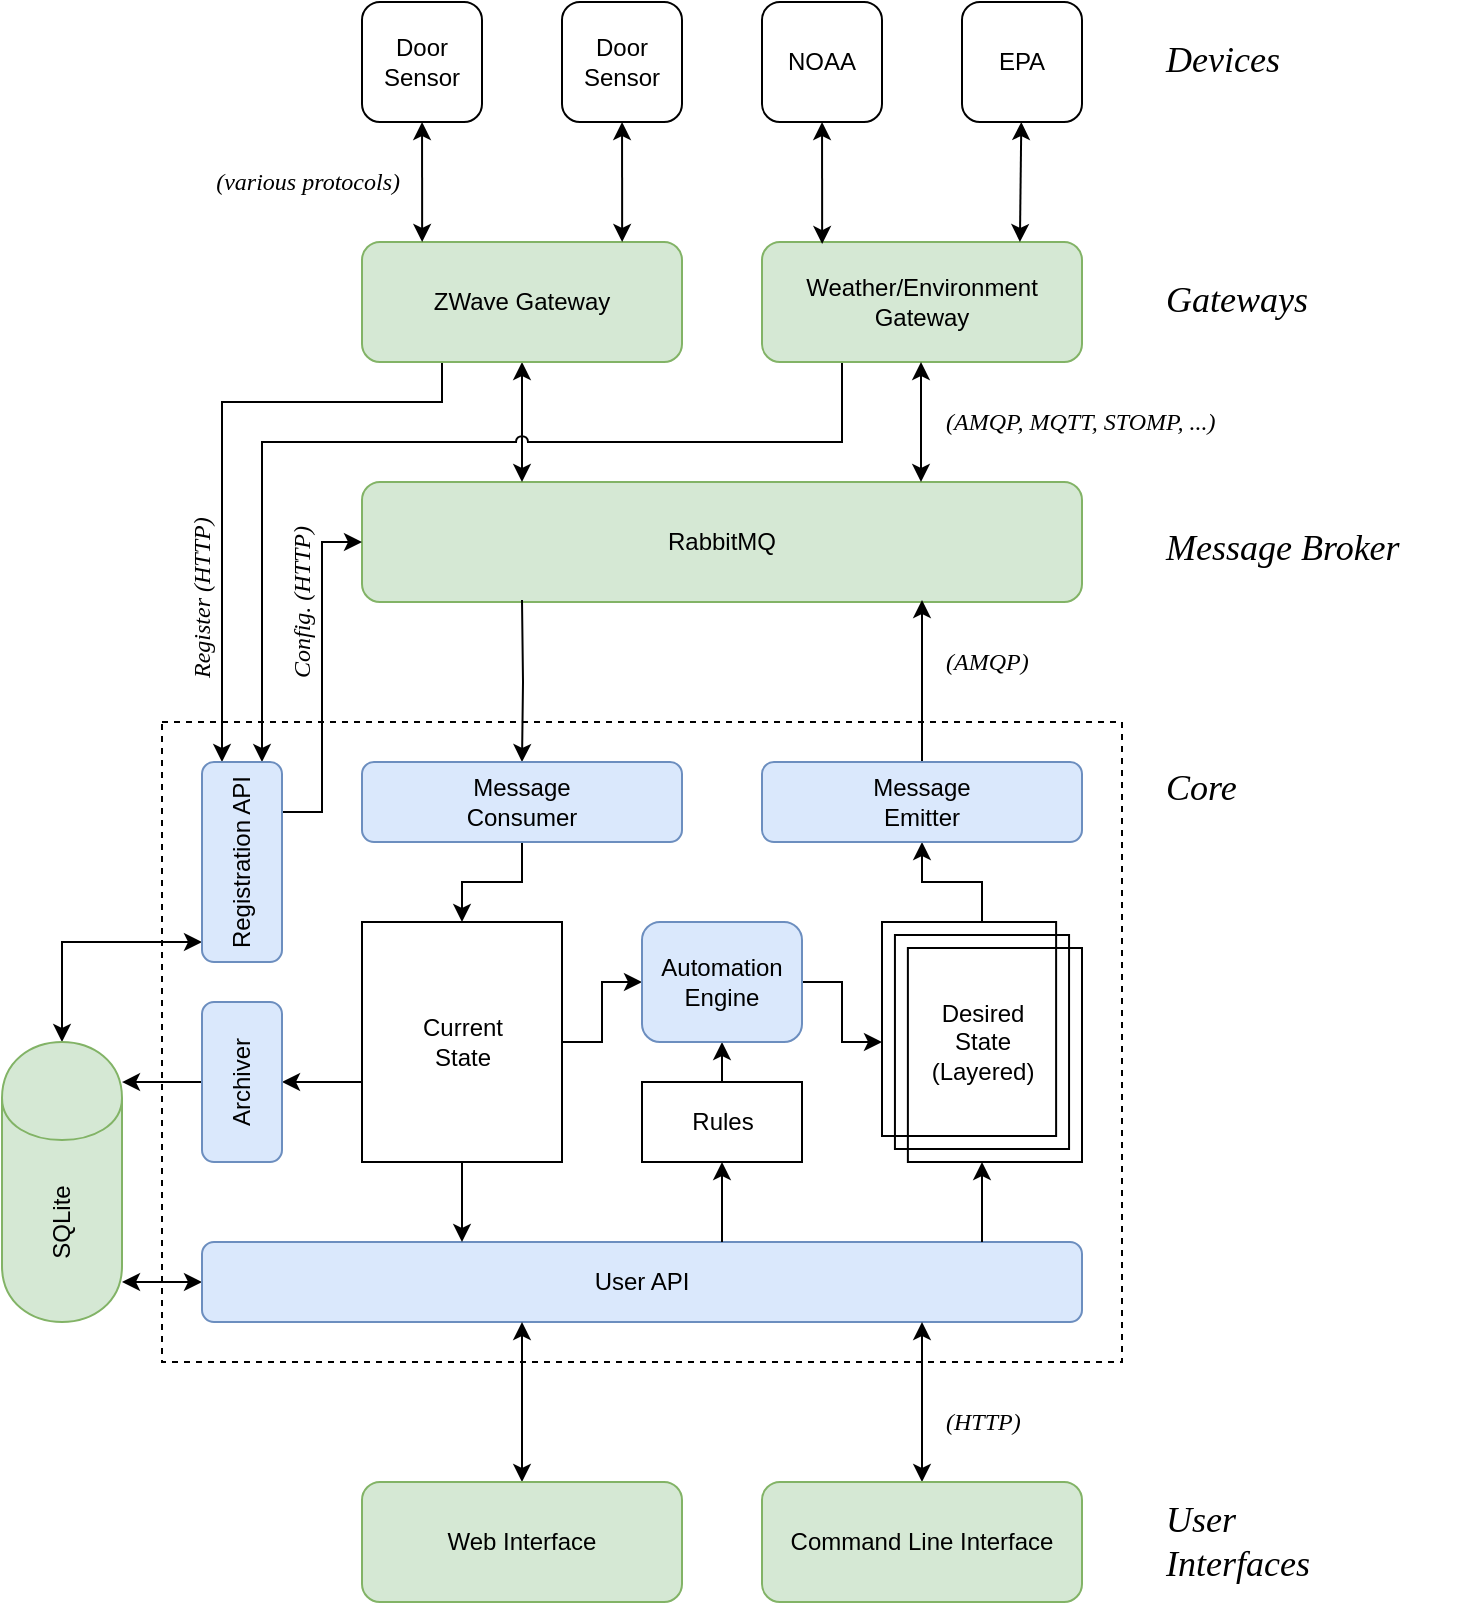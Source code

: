 <mxfile version="13.3.9" type="device"><diagram id="nyFlotmh9oRMmqSYARnF" name="Page-1"><mxGraphModel dx="946" dy="725" grid="1" gridSize="10" guides="1" tooltips="1" connect="1" arrows="1" fold="1" page="1" pageScale="1" pageWidth="850" pageHeight="1100" math="0" shadow="0"><root><mxCell id="0"/><mxCell id="1" parent="0"/><mxCell id="R3oFiwPBxOHr03Vyc30n-56" value="" style="rounded=0;whiteSpace=wrap;html=1;align=left;fillColor=none;dashed=1;" parent="1" vertex="1"><mxGeometry x="160" y="440" width="480" height="320" as="geometry"/></mxCell><mxCell id="MtfKd6-NrAOQEtamVdi_-2" value="RabbitMQ" style="rounded=1;whiteSpace=wrap;html=1;fillColor=#d5e8d4;strokeColor=#82b366;" parent="1" vertex="1"><mxGeometry x="260" y="320" width="360" height="60" as="geometry"/></mxCell><mxCell id="R3oFiwPBxOHr03Vyc30n-76" value="" style="edgeStyle=orthogonalEdgeStyle;rounded=0;jumpStyle=arc;orthogonalLoop=1;jettySize=auto;html=1;startArrow=classic;startFill=1;endArrow=classic;endFill=1;" parent="1" source="MtfKd6-NrAOQEtamVdi_-3" edge="1"><mxGeometry relative="1" as="geometry"><Array as="points"><mxPoint x="140" y="720"/></Array><mxPoint x="140" y="720" as="targetPoint"/></mxGeometry></mxCell><mxCell id="MtfKd6-NrAOQEtamVdi_-3" value="User API" style="rounded=1;whiteSpace=wrap;html=1;fillColor=#dae8fc;strokeColor=#6c8ebf;" parent="1" vertex="1"><mxGeometry x="180" y="700" width="440" height="40" as="geometry"/></mxCell><mxCell id="MtfKd6-NrAOQEtamVdi_-131" value="" style="edgeStyle=none;rounded=0;orthogonalLoop=1;jettySize=auto;html=1;startArrow=classic;startFill=1;endArrow=classic;endFill=1;" parent="1" source="MtfKd6-NrAOQEtamVdi_-15" edge="1"><mxGeometry relative="1" as="geometry"><mxPoint x="340" y="740" as="targetPoint"/></mxGeometry></mxCell><mxCell id="MtfKd6-NrAOQEtamVdi_-15" value="Web Interface&lt;br&gt;" style="rounded=1;whiteSpace=wrap;html=1;fillColor=#d5e8d4;strokeColor=#82b366;" parent="1" vertex="1"><mxGeometry x="260" y="820" width="160" height="60" as="geometry"/></mxCell><mxCell id="MtfKd6-NrAOQEtamVdi_-130" value="" style="edgeStyle=none;rounded=0;orthogonalLoop=1;jettySize=auto;html=1;startArrow=classic;startFill=1;endArrow=classic;endFill=1;" parent="1" source="MtfKd6-NrAOQEtamVdi_-23" edge="1"><mxGeometry relative="1" as="geometry"><mxPoint x="540" y="740" as="targetPoint"/></mxGeometry></mxCell><mxCell id="MtfKd6-NrAOQEtamVdi_-23" value="Command Line Interface&lt;br&gt;" style="rounded=1;whiteSpace=wrap;html=1;fillColor=#d5e8d4;align=center;strokeColor=#82b366;" parent="1" vertex="1"><mxGeometry x="460" y="820" width="160" height="60" as="geometry"/></mxCell><mxCell id="R3oFiwPBxOHr03Vyc30n-23" value="" style="edgeStyle=orthogonalEdgeStyle;rounded=0;orthogonalLoop=1;jettySize=auto;html=1;" parent="1" source="MtfKd6-NrAOQEtamVdi_-30" target="R3oFiwPBxOHr03Vyc30n-9" edge="1"><mxGeometry relative="1" as="geometry"/></mxCell><mxCell id="R3oFiwPBxOHr03Vyc30n-52" value="" style="edgeStyle=orthogonalEdgeStyle;rounded=0;jumpStyle=arc;orthogonalLoop=1;jettySize=auto;html=1;startArrow=classic;startFill=1;endArrow=none;endFill=0;" parent="1" source="MtfKd6-NrAOQEtamVdi_-30" target="MtfKd6-NrAOQEtamVdi_-3" edge="1"><mxGeometry relative="1" as="geometry"><Array as="points"><mxPoint x="570" y="690"/><mxPoint x="570" y="690"/></Array></mxGeometry></mxCell><mxCell id="MtfKd6-NrAOQEtamVdi_-30" value="Desired&lt;br&gt;State &lt;br&gt;(Layered)" style="verticalLabelPosition=middle;verticalAlign=middle;html=1;shape=mxgraph.basic.layered_rect;dx=12.94;outlineConnect=0;fillColor=none;align=center;labelPosition=center;horizontal=1;" parent="1" vertex="1"><mxGeometry x="520" y="540" width="100" height="120" as="geometry"/></mxCell><mxCell id="R3oFiwPBxOHr03Vyc30n-51" value="" style="edgeStyle=orthogonalEdgeStyle;rounded=0;jumpStyle=arc;orthogonalLoop=1;jettySize=auto;html=1;startArrow=none;startFill=0;endArrow=classic;endFill=1;" parent="1" source="MtfKd6-NrAOQEtamVdi_-35" target="MtfKd6-NrAOQEtamVdi_-3" edge="1"><mxGeometry relative="1" as="geometry"><Array as="points"><mxPoint x="310" y="690"/><mxPoint x="310" y="690"/></Array></mxGeometry></mxCell><mxCell id="R3oFiwPBxOHr03Vyc30n-54" value="" style="edgeStyle=orthogonalEdgeStyle;rounded=0;jumpStyle=arc;orthogonalLoop=1;jettySize=auto;html=1;startArrow=none;startFill=0;endArrow=classic;endFill=1;" parent="1" source="MtfKd6-NrAOQEtamVdi_-35" target="MtfKd6-NrAOQEtamVdi_-88" edge="1"><mxGeometry relative="1" as="geometry"/></mxCell><mxCell id="QWrvrW-KcpCRDIlNzF4v-7" value="" style="edgeStyle=orthogonalEdgeStyle;rounded=0;orthogonalLoop=1;jettySize=auto;html=1;startArrow=none;startFill=0;" edge="1" parent="1" target="QWrvrW-KcpCRDIlNzF4v-6"><mxGeometry relative="1" as="geometry"><mxPoint x="261" y="620" as="sourcePoint"/><Array as="points"><mxPoint x="261" y="620"/></Array></mxGeometry></mxCell><mxCell id="MtfKd6-NrAOQEtamVdi_-35" value="Current&lt;br&gt;State" style="verticalLabelPosition=middle;verticalAlign=middle;html=1;shape=mxgraph.basic.rect;fillColor=#ffffff;fillColor2=none;strokeColor=#000000;strokeWidth=1;size=20;indent=5;align=center;labelPosition=center;horizontal=1;" parent="1" vertex="1"><mxGeometry x="260" y="540" width="100" height="120" as="geometry"/></mxCell><mxCell id="MtfKd6-NrAOQEtamVdi_-112" value="" style="edgeStyle=none;rounded=0;orthogonalLoop=1;jettySize=auto;html=1;startArrow=none;startFill=0;endArrow=classic;endFill=1;" parent="1" source="MtfKd6-NrAOQEtamVdi_-87" target="MtfKd6-NrAOQEtamVdi_-88" edge="1"><mxGeometry relative="1" as="geometry"/></mxCell><mxCell id="R3oFiwPBxOHr03Vyc30n-50" value="" style="edgeStyle=orthogonalEdgeStyle;rounded=0;jumpStyle=arc;orthogonalLoop=1;jettySize=auto;html=1;startArrow=classic;startFill=1;endArrow=none;endFill=0;" parent="1" source="MtfKd6-NrAOQEtamVdi_-87" target="MtfKd6-NrAOQEtamVdi_-3" edge="1"><mxGeometry relative="1" as="geometry"><Array as="points"><mxPoint x="440" y="680"/><mxPoint x="440" y="680"/></Array></mxGeometry></mxCell><mxCell id="MtfKd6-NrAOQEtamVdi_-87" value="Rules&lt;br&gt;" style="verticalLabelPosition=middle;verticalAlign=middle;html=1;shape=mxgraph.basic.rect;fillColor=#ffffff;fillColor2=none;strokeColor=#000000;strokeWidth=1;size=20;indent=5;align=center;labelPosition=center;" parent="1" vertex="1"><mxGeometry x="400" y="620" width="80" height="40" as="geometry"/></mxCell><mxCell id="R3oFiwPBxOHr03Vyc30n-14" value="" style="edgeStyle=orthogonalEdgeStyle;rounded=0;orthogonalLoop=1;jettySize=auto;html=1;" parent="1" source="MtfKd6-NrAOQEtamVdi_-88" target="MtfKd6-NrAOQEtamVdi_-30" edge="1"><mxGeometry relative="1" as="geometry"/></mxCell><mxCell id="MtfKd6-NrAOQEtamVdi_-88" value="Automation&lt;br&gt;Engine&lt;br&gt;" style="rounded=1;whiteSpace=wrap;html=1;fillColor=#dae8fc;align=center;strokeColor=#6c8ebf;" parent="1" vertex="1"><mxGeometry x="400" y="540" width="80" height="60" as="geometry"/></mxCell><mxCell id="MtfKd6-NrAOQEtamVdi_-129" value="" style="edgeStyle=none;rounded=0;orthogonalLoop=1;jettySize=auto;html=1;startArrow=classic;startFill=1;endArrow=classic;endFill=1;" parent="1" source="MtfKd6-NrAOQEtamVdi_-122" edge="1"><mxGeometry relative="1" as="geometry"><mxPoint x="340" y="320" as="targetPoint"/></mxGeometry></mxCell><mxCell id="R3oFiwPBxOHr03Vyc30n-36" style="edgeStyle=orthogonalEdgeStyle;rounded=0;jumpStyle=arc;orthogonalLoop=1;jettySize=auto;html=1;exitX=0.25;exitY=1;exitDx=0;exitDy=0;entryX=0.25;entryY=0;entryDx=0;entryDy=0;startArrow=none;startFill=0;" parent="1" source="MtfKd6-NrAOQEtamVdi_-122" target="R3oFiwPBxOHr03Vyc30n-28" edge="1"><mxGeometry relative="1" as="geometry"><Array as="points"><mxPoint x="300" y="280"/><mxPoint x="190" y="280"/></Array></mxGeometry></mxCell><mxCell id="MtfKd6-NrAOQEtamVdi_-122" value="ZWave Gateway&lt;br&gt;" style="rounded=1;whiteSpace=wrap;html=1;fillColor=#d5e8d4;strokeColor=#82b366;" parent="1" vertex="1"><mxGeometry x="260" y="200" width="160" height="60" as="geometry"/></mxCell><mxCell id="MtfKd6-NrAOQEtamVdi_-126" value="" style="edgeStyle=none;rounded=0;orthogonalLoop=1;jettySize=auto;html=1;startArrow=classic;startFill=1;endArrow=classic;endFill=1;entryX=0.188;entryY=0;entryDx=0;entryDy=0;entryPerimeter=0;" parent="1" source="MtfKd6-NrAOQEtamVdi_-123" target="MtfKd6-NrAOQEtamVdi_-122" edge="1"><mxGeometry relative="1" as="geometry"><mxPoint x="290" y="170" as="targetPoint"/></mxGeometry></mxCell><mxCell id="MtfKd6-NrAOQEtamVdi_-123" value="Door&lt;br&gt;Sensor&lt;br&gt;" style="rounded=1;whiteSpace=wrap;html=1;" parent="1" vertex="1"><mxGeometry x="260" y="80" width="60" height="60" as="geometry"/></mxCell><mxCell id="MtfKd6-NrAOQEtamVdi_-125" value="" style="edgeStyle=none;rounded=0;orthogonalLoop=1;jettySize=auto;html=1;startArrow=classic;startFill=1;endArrow=classic;endFill=1;entryX=0.813;entryY=0;entryDx=0;entryDy=0;entryPerimeter=0;" parent="1" source="MtfKd6-NrAOQEtamVdi_-124" target="MtfKd6-NrAOQEtamVdi_-122" edge="1"><mxGeometry relative="1" as="geometry"><mxPoint x="390" y="180" as="targetPoint"/></mxGeometry></mxCell><mxCell id="MtfKd6-NrAOQEtamVdi_-124" value="Door&lt;br&gt;Sensor&lt;br&gt;" style="rounded=1;whiteSpace=wrap;html=1;" parent="1" vertex="1"><mxGeometry x="360" y="80" width="60" height="60" as="geometry"/></mxCell><mxCell id="R3oFiwPBxOHr03Vyc30n-34" style="edgeStyle=orthogonalEdgeStyle;rounded=0;orthogonalLoop=1;jettySize=auto;html=1;exitX=0.25;exitY=1;exitDx=0;exitDy=0;jumpStyle=arc;startArrow=none;startFill=0;" parent="1" source="OB2HOh7Wm_sJz5mUgPdf-1" target="R3oFiwPBxOHr03Vyc30n-28" edge="1"><mxGeometry relative="1" as="geometry"><Array as="points"><mxPoint x="500" y="300"/><mxPoint x="210" y="300"/></Array></mxGeometry></mxCell><mxCell id="OB2HOh7Wm_sJz5mUgPdf-1" value="Weather/Environment Gateway&lt;br&gt;" style="rounded=1;whiteSpace=wrap;html=1;fillColor=#d5e8d4;strokeColor=#82b366;" parent="1" vertex="1"><mxGeometry x="460" y="200" width="160" height="60" as="geometry"/></mxCell><mxCell id="OB2HOh7Wm_sJz5mUgPdf-2" value="" style="edgeStyle=none;rounded=0;orthogonalLoop=1;jettySize=auto;html=1;startArrow=classic;startFill=1;endArrow=classic;endFill=1;entryX=0.188;entryY=0.017;entryDx=0;entryDy=0;entryPerimeter=0;" parent="1" source="OB2HOh7Wm_sJz5mUgPdf-3" target="OB2HOh7Wm_sJz5mUgPdf-1" edge="1"><mxGeometry relative="1" as="geometry"><mxPoint x="490" y="170" as="targetPoint"/></mxGeometry></mxCell><mxCell id="OB2HOh7Wm_sJz5mUgPdf-3" value="NOAA&lt;br&gt;" style="rounded=1;whiteSpace=wrap;html=1;" parent="1" vertex="1"><mxGeometry x="460" y="80" width="60" height="60" as="geometry"/></mxCell><mxCell id="OB2HOh7Wm_sJz5mUgPdf-4" value="" style="edgeStyle=none;rounded=0;orthogonalLoop=1;jettySize=auto;html=1;startArrow=classic;startFill=1;endArrow=classic;endFill=1;entryX=0.806;entryY=0;entryDx=0;entryDy=0;entryPerimeter=0;" parent="1" source="OB2HOh7Wm_sJz5mUgPdf-5" target="OB2HOh7Wm_sJz5mUgPdf-1" edge="1"><mxGeometry relative="1" as="geometry"><mxPoint x="590" y="180" as="targetPoint"/></mxGeometry></mxCell><mxCell id="OB2HOh7Wm_sJz5mUgPdf-5" value="EPA&lt;br&gt;" style="rounded=1;whiteSpace=wrap;html=1;" parent="1" vertex="1"><mxGeometry x="560" y="80" width="60" height="60" as="geometry"/></mxCell><mxCell id="OB2HOh7Wm_sJz5mUgPdf-12" value="" style="edgeStyle=none;rounded=0;orthogonalLoop=1;jettySize=auto;html=1;startArrow=classic;startFill=1;endArrow=classic;endFill=1;" parent="1" edge="1"><mxGeometry relative="1" as="geometry"><mxPoint x="539.5" y="320" as="targetPoint"/><mxPoint x="539.5" y="260" as="sourcePoint"/></mxGeometry></mxCell><mxCell id="uU05n5d9MdpaISkNptbO-14" value="" style="edgeStyle=orthogonalEdgeStyle;rounded=0;orthogonalLoop=1;jettySize=auto;html=1;" parent="1" edge="1"><mxGeometry relative="1" as="geometry"><Array as="points"><mxPoint x="120" y="410"/><mxPoint x="120" y="410"/></Array><mxPoint x="160" y="410" as="sourcePoint"/></mxGeometry></mxCell><mxCell id="QIztM4St6ZhZZ24SG2eG-1" value="&lt;font style=&quot;font-size: 18px;&quot;&gt;&lt;span style=&quot;font-size: 18px;&quot;&gt;&lt;i style=&quot;font-size: 18px;&quot;&gt;Devices&lt;/i&gt;&lt;/span&gt;&lt;/font&gt;" style="text;html=1;resizable=0;points=[];autosize=1;align=left;verticalAlign=top;spacingTop=-4;fontStyle=0;fontFamily=Georgia;fontSize=18;" parent="1" vertex="1"><mxGeometry x="660" y="96" width="80" height="20" as="geometry"/></mxCell><mxCell id="QIztM4St6ZhZZ24SG2eG-2" value="&lt;font style=&quot;font-size: 18px;&quot;&gt;&lt;span style=&quot;font-size: 18px;&quot;&gt;&lt;i style=&quot;font-size: 18px;&quot;&gt;Gateways&lt;/i&gt;&lt;/span&gt;&lt;/font&gt;" style="text;html=1;resizable=0;points=[];autosize=1;align=left;verticalAlign=top;spacingTop=-4;fontStyle=0;fontFamily=Georgia;fontSize=18;" parent="1" vertex="1"><mxGeometry x="660" y="216" width="90" height="20" as="geometry"/></mxCell><mxCell id="QIztM4St6ZhZZ24SG2eG-3" value="&lt;font style=&quot;font-size: 18px&quot;&gt;&lt;span style=&quot;font-size: 18px&quot;&gt;&lt;i style=&quot;font-size: 18px&quot;&gt;Message Broker&lt;br&gt;&lt;/i&gt;&lt;/span&gt;&lt;/font&gt;" style="text;html=1;resizable=0;points=[];autosize=1;align=left;verticalAlign=top;spacingTop=-4;fontStyle=0;fontFamily=Georgia;fontSize=18;" parent="1" vertex="1"><mxGeometry x="660" y="340" width="150" height="20" as="geometry"/></mxCell><mxCell id="QIztM4St6ZhZZ24SG2eG-4" value="&lt;span style=&quot;font-size: 18px&quot;&gt;&lt;span style=&quot;font-size: 18px&quot;&gt;&lt;i style=&quot;font-size: 18px&quot;&gt;User &lt;br&gt;Interfaces&lt;/i&gt;&lt;/span&gt;&lt;/span&gt;" style="text;html=1;resizable=0;points=[];autosize=1;align=left;verticalAlign=top;spacingTop=-4;fontStyle=0;fontFamily=Georgia;fontSize=18;" parent="1" vertex="1"><mxGeometry x="660" y="826" width="100" height="50" as="geometry"/></mxCell><mxCell id="R3oFiwPBxOHr03Vyc30n-2" value="&lt;font face=&quot;Georgia&quot; style=&quot;font-size: 12px&quot;&gt;&lt;i&gt;(various protocols)&lt;/i&gt;&lt;/font&gt;" style="text;html=1;align=right;verticalAlign=middle;resizable=0;points=[];autosize=1;" parent="1" vertex="1"><mxGeometry x="160" y="160" width="120" height="20" as="geometry"/></mxCell><mxCell id="R3oFiwPBxOHr03Vyc30n-3" value="&lt;font face=&quot;Georgia&quot; style=&quot;font-size: 12px&quot;&gt;&lt;i&gt;(AMQP, MQTT, STOMP, ...)&lt;/i&gt;&lt;/font&gt;" style="text;html=1;align=left;verticalAlign=middle;resizable=0;points=[];autosize=1;" parent="1" vertex="1"><mxGeometry x="550" y="280" width="160" height="20" as="geometry"/></mxCell><mxCell id="R3oFiwPBxOHr03Vyc30n-7" value="&lt;font face=&quot;Georgia&quot; style=&quot;font-size: 12px&quot;&gt;&lt;i&gt;(AMQP)&lt;/i&gt;&lt;/font&gt;" style="text;html=1;align=left;verticalAlign=middle;resizable=0;points=[];autosize=1;" parent="1" vertex="1"><mxGeometry x="550" y="400" width="60" height="20" as="geometry"/></mxCell><mxCell id="R3oFiwPBxOHr03Vyc30n-22" value="" style="edgeStyle=orthogonalEdgeStyle;rounded=0;orthogonalLoop=1;jettySize=auto;html=1;" parent="1" source="R3oFiwPBxOHr03Vyc30n-8" target="MtfKd6-NrAOQEtamVdi_-35" edge="1"><mxGeometry relative="1" as="geometry"/></mxCell><mxCell id="R3oFiwPBxOHr03Vyc30n-27" value="" style="edgeStyle=orthogonalEdgeStyle;rounded=0;orthogonalLoop=1;jettySize=auto;html=1;" parent="1" target="R3oFiwPBxOHr03Vyc30n-8" edge="1"><mxGeometry relative="1" as="geometry"><mxPoint x="340" y="379" as="sourcePoint"/></mxGeometry></mxCell><mxCell id="R3oFiwPBxOHr03Vyc30n-8" value="Message&lt;br&gt;Consumer" style="rounded=1;whiteSpace=wrap;html=1;fillColor=#dae8fc;align=center;strokeColor=#6c8ebf;" parent="1" vertex="1"><mxGeometry x="260" y="460" width="160" height="40" as="geometry"/></mxCell><mxCell id="R3oFiwPBxOHr03Vyc30n-24" value="" style="edgeStyle=orthogonalEdgeStyle;rounded=0;orthogonalLoop=1;jettySize=auto;html=1;" parent="1" source="R3oFiwPBxOHr03Vyc30n-9" edge="1"><mxGeometry relative="1" as="geometry"><mxPoint x="540" y="379" as="targetPoint"/></mxGeometry></mxCell><mxCell id="R3oFiwPBxOHr03Vyc30n-9" value="Message&lt;br&gt;Emitter" style="rounded=1;whiteSpace=wrap;html=1;fillColor=#dae8fc;align=center;strokeColor=#6c8ebf;" parent="1" vertex="1"><mxGeometry x="460" y="460" width="160" height="40" as="geometry"/></mxCell><mxCell id="R3oFiwPBxOHr03Vyc30n-63" value="" style="edgeStyle=orthogonalEdgeStyle;rounded=0;jumpStyle=arc;orthogonalLoop=1;jettySize=auto;html=1;startArrow=classic;startFill=1;endArrow=classic;endFill=1;entryX=0.5;entryY=0;entryDx=0;entryDy=0;" parent="1" source="R3oFiwPBxOHr03Vyc30n-28" target="R3oFiwPBxOHr03Vyc30n-39" edge="1"><mxGeometry relative="1" as="geometry"><mxPoint x="90" y="560" as="targetPoint"/><Array as="points"><mxPoint x="110" y="550"/></Array></mxGeometry></mxCell><mxCell id="QWrvrW-KcpCRDIlNzF4v-3" style="edgeStyle=orthogonalEdgeStyle;rounded=0;orthogonalLoop=1;jettySize=auto;html=1;exitX=1;exitY=0.25;exitDx=0;exitDy=0;entryX=0;entryY=0.5;entryDx=0;entryDy=0;" edge="1" parent="1" source="R3oFiwPBxOHr03Vyc30n-28" target="MtfKd6-NrAOQEtamVdi_-2"><mxGeometry relative="1" as="geometry"/></mxCell><mxCell id="R3oFiwPBxOHr03Vyc30n-28" value="Registration API" style="rounded=1;whiteSpace=wrap;html=1;fillColor=#dae8fc;align=center;strokeColor=#6c8ebf;horizontal=0;" parent="1" vertex="1"><mxGeometry x="180" y="460" width="40" height="100" as="geometry"/></mxCell><mxCell id="R3oFiwPBxOHr03Vyc30n-29" value="&lt;font face=&quot;Georgia&quot; style=&quot;font-size: 12px&quot;&gt;&lt;i&gt;(HTTP)&lt;/i&gt;&lt;/font&gt;" style="text;html=1;align=left;verticalAlign=middle;resizable=0;points=[];autosize=1;" parent="1" vertex="1"><mxGeometry x="550" y="780" width="60" height="20" as="geometry"/></mxCell><mxCell id="R3oFiwPBxOHr03Vyc30n-37" value="&lt;font face=&quot;Georgia&quot; style=&quot;font-size: 12px&quot;&gt;&lt;i&gt;Register (HTTP)&lt;/i&gt;&lt;/font&gt;" style="text;html=1;align=left;verticalAlign=middle;resizable=0;points=[];autosize=1;rotation=-90;" parent="1" vertex="1"><mxGeometry x="130" y="360" width="100" height="20" as="geometry"/></mxCell><mxCell id="R3oFiwPBxOHr03Vyc30n-39" value="SQLite" style="shape=cylinder;whiteSpace=wrap;html=1;boundedLbl=1;backgroundOutline=1;align=center;horizontal=0;fillColor=#d5e8d4;strokeColor=#82b366;" parent="1" vertex="1"><mxGeometry x="80" y="600" width="60" height="140" as="geometry"/></mxCell><mxCell id="R3oFiwPBxOHr03Vyc30n-57" value="&lt;font style=&quot;font-size: 18px&quot;&gt;&lt;span style=&quot;font-size: 18px&quot;&gt;&lt;i style=&quot;font-size: 18px&quot;&gt;Core&lt;br&gt;&lt;/i&gt;&lt;/span&gt;&lt;/font&gt;" style="text;html=1;resizable=0;points=[];autosize=1;align=left;verticalAlign=top;spacingTop=-4;fontStyle=0;fontFamily=Georgia;fontSize=18;" parent="1" vertex="1"><mxGeometry x="660" y="460" width="50" height="20" as="geometry"/></mxCell><mxCell id="QWrvrW-KcpCRDIlNzF4v-4" value="&lt;font face=&quot;Georgia&quot; style=&quot;font-size: 12px&quot;&gt;&lt;i&gt;Config. (HTTP)&lt;/i&gt;&lt;/font&gt;" style="text;html=1;align=left;verticalAlign=middle;resizable=0;points=[];autosize=1;rotation=-90;" vertex="1" parent="1"><mxGeometry x="180" y="360" width="100" height="20" as="geometry"/></mxCell><mxCell id="QWrvrW-KcpCRDIlNzF4v-9" style="edgeStyle=orthogonalEdgeStyle;rounded=0;orthogonalLoop=1;jettySize=auto;html=1;exitX=0;exitY=0.5;exitDx=0;exitDy=0;entryX=1;entryY=0.143;entryDx=0;entryDy=0;entryPerimeter=0;startArrow=none;startFill=0;" edge="1" parent="1" source="QWrvrW-KcpCRDIlNzF4v-6" target="R3oFiwPBxOHr03Vyc30n-39"><mxGeometry relative="1" as="geometry"><Array as="points"/></mxGeometry></mxCell><mxCell id="QWrvrW-KcpCRDIlNzF4v-6" value="Archiver" style="rounded=1;whiteSpace=wrap;html=1;fillColor=#dae8fc;align=center;strokeColor=#6c8ebf;horizontal=0;" vertex="1" parent="1"><mxGeometry x="180" y="580" width="40" height="80" as="geometry"/></mxCell></root></mxGraphModel></diagram></mxfile>